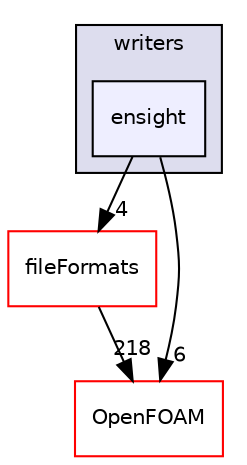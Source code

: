 digraph "src/surfMesh/writers/ensight" {
  bgcolor=transparent;
  compound=true
  node [ fontsize="10", fontname="Helvetica"];
  edge [ labelfontsize="10", labelfontname="Helvetica"];
  subgraph clusterdir_b6066d0362f465208261eaa0f2129bc7 {
    graph [ bgcolor="#ddddee", pencolor="black", label="writers" fontname="Helvetica", fontsize="10", URL="dir_b6066d0362f465208261eaa0f2129bc7.html"]
  dir_2feb55fa684cac150e1f2b3470a05d2b [shape=box, label="ensight", style="filled", fillcolor="#eeeeff", pencolor="black", URL="dir_2feb55fa684cac150e1f2b3470a05d2b.html"];
  }
  dir_b05602f37bb521a7142c0a3e200b5f35 [shape=box label="fileFormats" color="red" URL="dir_b05602f37bb521a7142c0a3e200b5f35.html"];
  dir_c5473ff19b20e6ec4dfe5c310b3778a8 [shape=box label="OpenFOAM" color="red" URL="dir_c5473ff19b20e6ec4dfe5c310b3778a8.html"];
  dir_b05602f37bb521a7142c0a3e200b5f35->dir_c5473ff19b20e6ec4dfe5c310b3778a8 [headlabel="218", labeldistance=1.5 headhref="dir_000682_002151.html"];
  dir_2feb55fa684cac150e1f2b3470a05d2b->dir_b05602f37bb521a7142c0a3e200b5f35 [headlabel="4", labeldistance=1.5 headhref="dir_003656_000682.html"];
  dir_2feb55fa684cac150e1f2b3470a05d2b->dir_c5473ff19b20e6ec4dfe5c310b3778a8 [headlabel="6", labeldistance=1.5 headhref="dir_003656_002151.html"];
}
